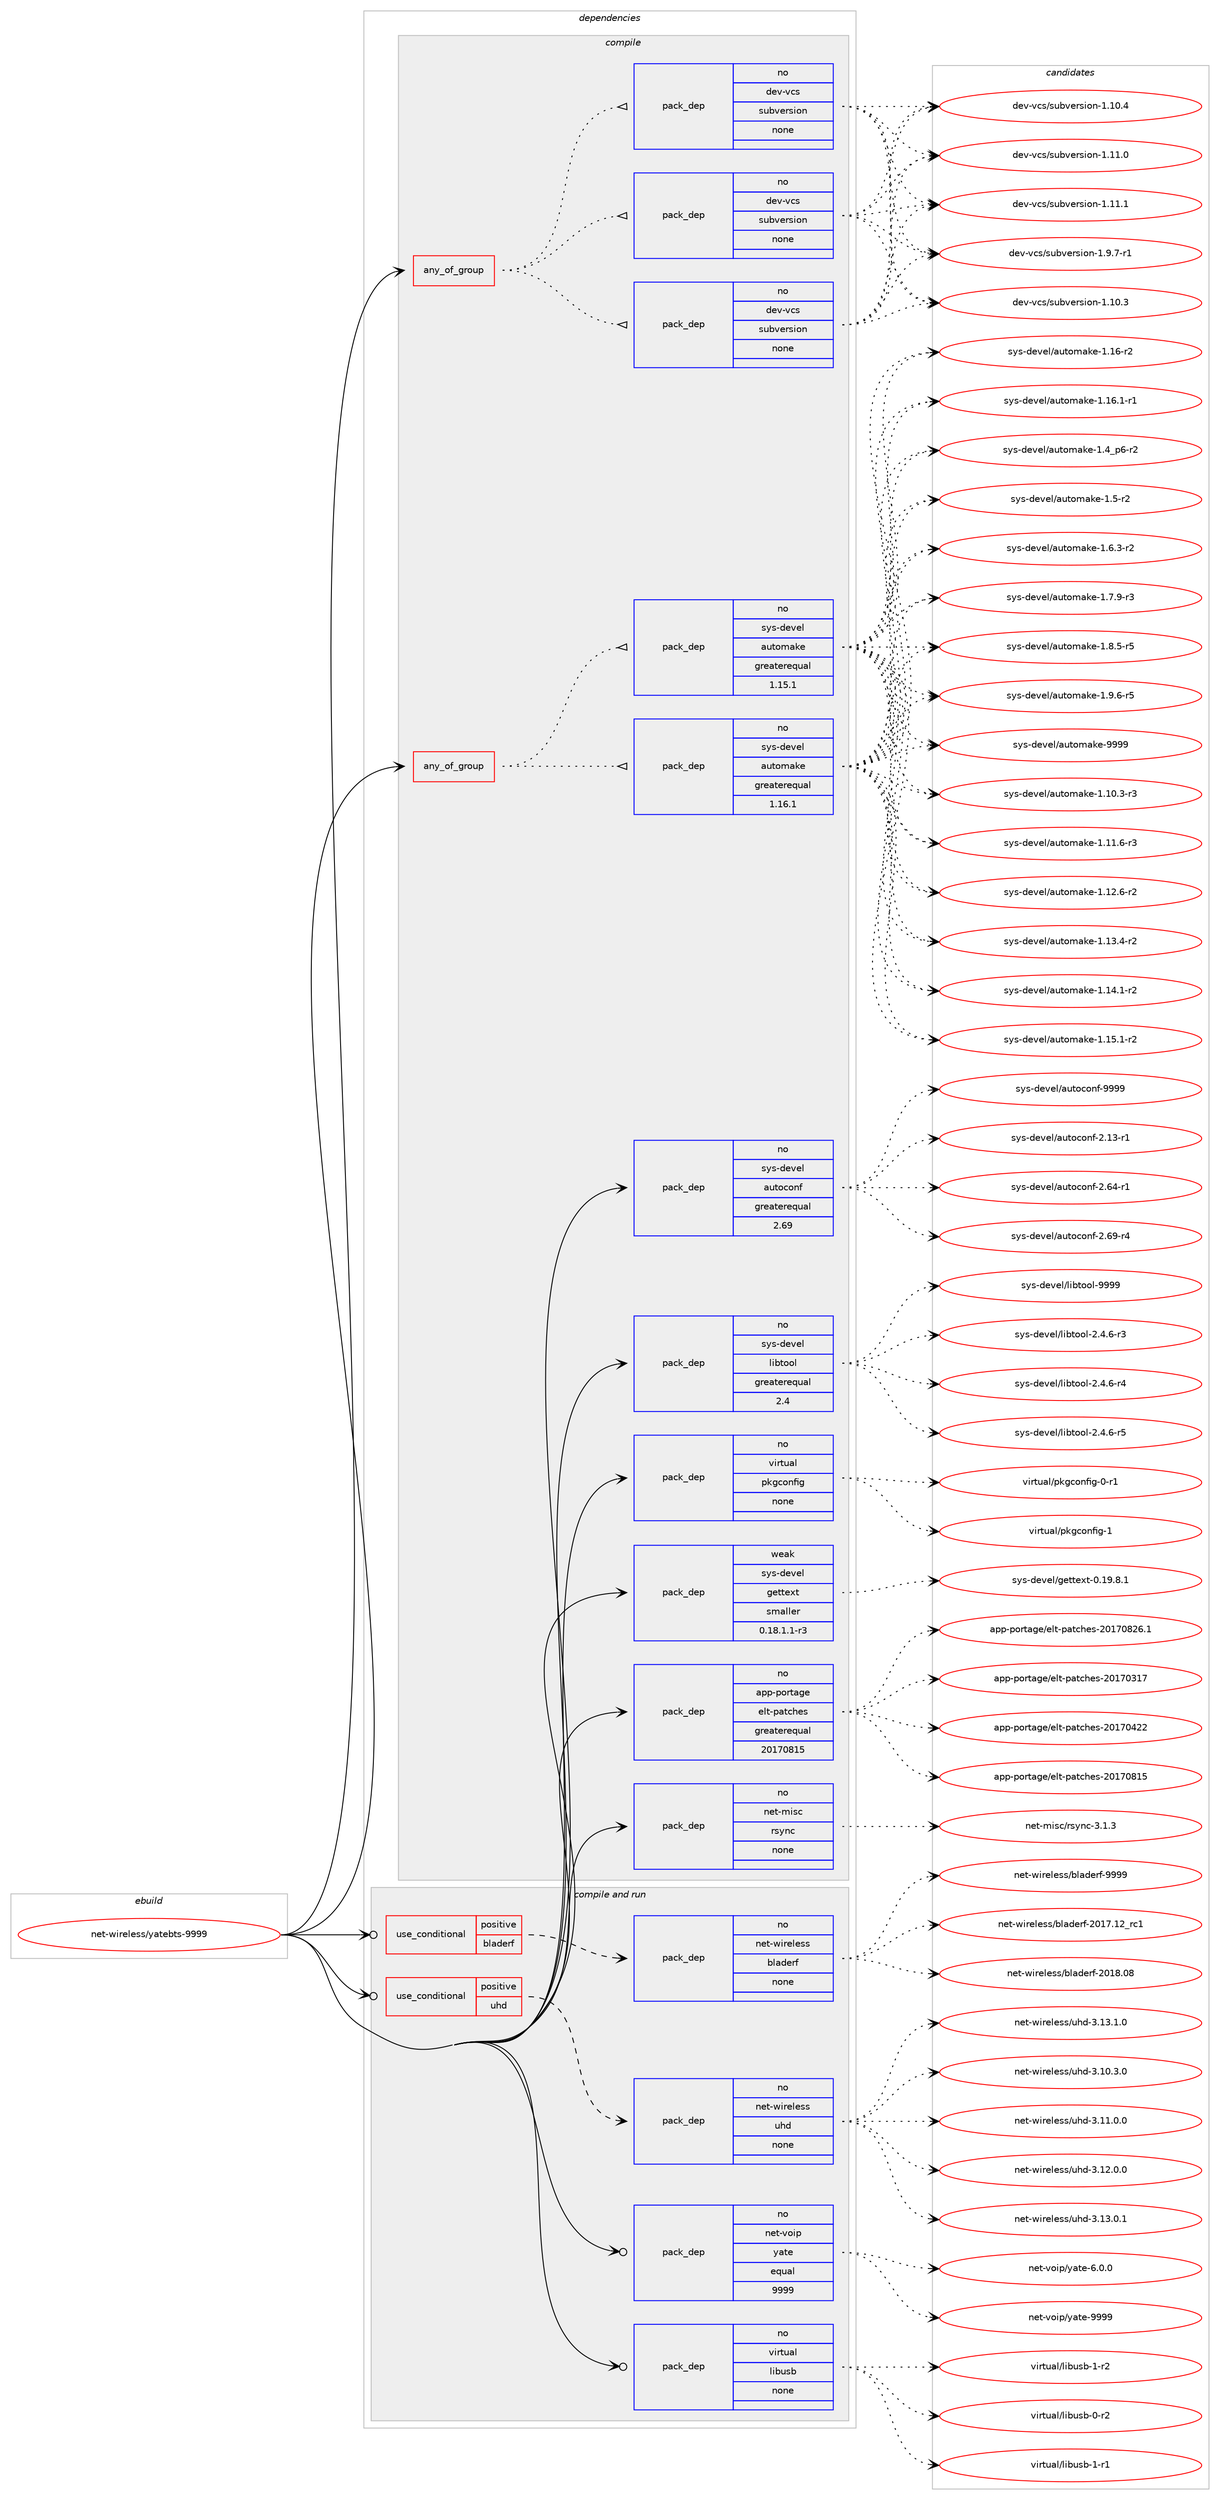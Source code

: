 digraph prolog {

# *************
# Graph options
# *************

newrank=true;
concentrate=true;
compound=true;
graph [rankdir=LR,fontname=Helvetica,fontsize=10,ranksep=1.5];#, ranksep=2.5, nodesep=0.2];
edge  [arrowhead=vee];
node  [fontname=Helvetica,fontsize=10];

# **********
# The ebuild
# **********

subgraph cluster_leftcol {
color=gray;
rank=same;
label=<<i>ebuild</i>>;
id [label="net-wireless/yatebts-9999", color=red, width=4, href="../net-wireless/yatebts-9999.svg"];
}

# ****************
# The dependencies
# ****************

subgraph cluster_midcol {
color=gray;
label=<<i>dependencies</i>>;
subgraph cluster_compile {
fillcolor="#eeeeee";
style=filled;
label=<<i>compile</i>>;
subgraph any26685 {
dependency1681853 [label=<<TABLE BORDER="0" CELLBORDER="1" CELLSPACING="0" CELLPADDING="4"><TR><TD CELLPADDING="10">any_of_group</TD></TR></TABLE>>, shape=none, color=red];subgraph pack1202680 {
dependency1681854 [label=<<TABLE BORDER="0" CELLBORDER="1" CELLSPACING="0" CELLPADDING="4" WIDTH="220"><TR><TD ROWSPAN="6" CELLPADDING="30">pack_dep</TD></TR><TR><TD WIDTH="110">no</TD></TR><TR><TD>dev-vcs</TD></TR><TR><TD>subversion</TD></TR><TR><TD>none</TD></TR><TR><TD></TD></TR></TABLE>>, shape=none, color=blue];
}
dependency1681853:e -> dependency1681854:w [weight=20,style="dotted",arrowhead="oinv"];
subgraph pack1202681 {
dependency1681855 [label=<<TABLE BORDER="0" CELLBORDER="1" CELLSPACING="0" CELLPADDING="4" WIDTH="220"><TR><TD ROWSPAN="6" CELLPADDING="30">pack_dep</TD></TR><TR><TD WIDTH="110">no</TD></TR><TR><TD>dev-vcs</TD></TR><TR><TD>subversion</TD></TR><TR><TD>none</TD></TR><TR><TD></TD></TR></TABLE>>, shape=none, color=blue];
}
dependency1681853:e -> dependency1681855:w [weight=20,style="dotted",arrowhead="oinv"];
subgraph pack1202682 {
dependency1681856 [label=<<TABLE BORDER="0" CELLBORDER="1" CELLSPACING="0" CELLPADDING="4" WIDTH="220"><TR><TD ROWSPAN="6" CELLPADDING="30">pack_dep</TD></TR><TR><TD WIDTH="110">no</TD></TR><TR><TD>dev-vcs</TD></TR><TR><TD>subversion</TD></TR><TR><TD>none</TD></TR><TR><TD></TD></TR></TABLE>>, shape=none, color=blue];
}
dependency1681853:e -> dependency1681856:w [weight=20,style="dotted",arrowhead="oinv"];
}
id:e -> dependency1681853:w [weight=20,style="solid",arrowhead="vee"];
subgraph any26686 {
dependency1681857 [label=<<TABLE BORDER="0" CELLBORDER="1" CELLSPACING="0" CELLPADDING="4"><TR><TD CELLPADDING="10">any_of_group</TD></TR></TABLE>>, shape=none, color=red];subgraph pack1202683 {
dependency1681858 [label=<<TABLE BORDER="0" CELLBORDER="1" CELLSPACING="0" CELLPADDING="4" WIDTH="220"><TR><TD ROWSPAN="6" CELLPADDING="30">pack_dep</TD></TR><TR><TD WIDTH="110">no</TD></TR><TR><TD>sys-devel</TD></TR><TR><TD>automake</TD></TR><TR><TD>greaterequal</TD></TR><TR><TD>1.16.1</TD></TR></TABLE>>, shape=none, color=blue];
}
dependency1681857:e -> dependency1681858:w [weight=20,style="dotted",arrowhead="oinv"];
subgraph pack1202684 {
dependency1681859 [label=<<TABLE BORDER="0" CELLBORDER="1" CELLSPACING="0" CELLPADDING="4" WIDTH="220"><TR><TD ROWSPAN="6" CELLPADDING="30">pack_dep</TD></TR><TR><TD WIDTH="110">no</TD></TR><TR><TD>sys-devel</TD></TR><TR><TD>automake</TD></TR><TR><TD>greaterequal</TD></TR><TR><TD>1.15.1</TD></TR></TABLE>>, shape=none, color=blue];
}
dependency1681857:e -> dependency1681859:w [weight=20,style="dotted",arrowhead="oinv"];
}
id:e -> dependency1681857:w [weight=20,style="solid",arrowhead="vee"];
subgraph pack1202685 {
dependency1681860 [label=<<TABLE BORDER="0" CELLBORDER="1" CELLSPACING="0" CELLPADDING="4" WIDTH="220"><TR><TD ROWSPAN="6" CELLPADDING="30">pack_dep</TD></TR><TR><TD WIDTH="110">no</TD></TR><TR><TD>app-portage</TD></TR><TR><TD>elt-patches</TD></TR><TR><TD>greaterequal</TD></TR><TR><TD>20170815</TD></TR></TABLE>>, shape=none, color=blue];
}
id:e -> dependency1681860:w [weight=20,style="solid",arrowhead="vee"];
subgraph pack1202686 {
dependency1681861 [label=<<TABLE BORDER="0" CELLBORDER="1" CELLSPACING="0" CELLPADDING="4" WIDTH="220"><TR><TD ROWSPAN="6" CELLPADDING="30">pack_dep</TD></TR><TR><TD WIDTH="110">no</TD></TR><TR><TD>net-misc</TD></TR><TR><TD>rsync</TD></TR><TR><TD>none</TD></TR><TR><TD></TD></TR></TABLE>>, shape=none, color=blue];
}
id:e -> dependency1681861:w [weight=20,style="solid",arrowhead="vee"];
subgraph pack1202687 {
dependency1681862 [label=<<TABLE BORDER="0" CELLBORDER="1" CELLSPACING="0" CELLPADDING="4" WIDTH="220"><TR><TD ROWSPAN="6" CELLPADDING="30">pack_dep</TD></TR><TR><TD WIDTH="110">no</TD></TR><TR><TD>sys-devel</TD></TR><TR><TD>autoconf</TD></TR><TR><TD>greaterequal</TD></TR><TR><TD>2.69</TD></TR></TABLE>>, shape=none, color=blue];
}
id:e -> dependency1681862:w [weight=20,style="solid",arrowhead="vee"];
subgraph pack1202688 {
dependency1681863 [label=<<TABLE BORDER="0" CELLBORDER="1" CELLSPACING="0" CELLPADDING="4" WIDTH="220"><TR><TD ROWSPAN="6" CELLPADDING="30">pack_dep</TD></TR><TR><TD WIDTH="110">no</TD></TR><TR><TD>sys-devel</TD></TR><TR><TD>libtool</TD></TR><TR><TD>greaterequal</TD></TR><TR><TD>2.4</TD></TR></TABLE>>, shape=none, color=blue];
}
id:e -> dependency1681863:w [weight=20,style="solid",arrowhead="vee"];
subgraph pack1202689 {
dependency1681864 [label=<<TABLE BORDER="0" CELLBORDER="1" CELLSPACING="0" CELLPADDING="4" WIDTH="220"><TR><TD ROWSPAN="6" CELLPADDING="30">pack_dep</TD></TR><TR><TD WIDTH="110">no</TD></TR><TR><TD>virtual</TD></TR><TR><TD>pkgconfig</TD></TR><TR><TD>none</TD></TR><TR><TD></TD></TR></TABLE>>, shape=none, color=blue];
}
id:e -> dependency1681864:w [weight=20,style="solid",arrowhead="vee"];
subgraph pack1202690 {
dependency1681865 [label=<<TABLE BORDER="0" CELLBORDER="1" CELLSPACING="0" CELLPADDING="4" WIDTH="220"><TR><TD ROWSPAN="6" CELLPADDING="30">pack_dep</TD></TR><TR><TD WIDTH="110">weak</TD></TR><TR><TD>sys-devel</TD></TR><TR><TD>gettext</TD></TR><TR><TD>smaller</TD></TR><TR><TD>0.18.1.1-r3</TD></TR></TABLE>>, shape=none, color=blue];
}
id:e -> dependency1681865:w [weight=20,style="solid",arrowhead="vee"];
}
subgraph cluster_compileandrun {
fillcolor="#eeeeee";
style=filled;
label=<<i>compile and run</i>>;
subgraph cond451646 {
dependency1681866 [label=<<TABLE BORDER="0" CELLBORDER="1" CELLSPACING="0" CELLPADDING="4"><TR><TD ROWSPAN="3" CELLPADDING="10">use_conditional</TD></TR><TR><TD>positive</TD></TR><TR><TD>bladerf</TD></TR></TABLE>>, shape=none, color=red];
subgraph pack1202691 {
dependency1681867 [label=<<TABLE BORDER="0" CELLBORDER="1" CELLSPACING="0" CELLPADDING="4" WIDTH="220"><TR><TD ROWSPAN="6" CELLPADDING="30">pack_dep</TD></TR><TR><TD WIDTH="110">no</TD></TR><TR><TD>net-wireless</TD></TR><TR><TD>bladerf</TD></TR><TR><TD>none</TD></TR><TR><TD></TD></TR></TABLE>>, shape=none, color=blue];
}
dependency1681866:e -> dependency1681867:w [weight=20,style="dashed",arrowhead="vee"];
}
id:e -> dependency1681866:w [weight=20,style="solid",arrowhead="odotvee"];
subgraph cond451647 {
dependency1681868 [label=<<TABLE BORDER="0" CELLBORDER="1" CELLSPACING="0" CELLPADDING="4"><TR><TD ROWSPAN="3" CELLPADDING="10">use_conditional</TD></TR><TR><TD>positive</TD></TR><TR><TD>uhd</TD></TR></TABLE>>, shape=none, color=red];
subgraph pack1202692 {
dependency1681869 [label=<<TABLE BORDER="0" CELLBORDER="1" CELLSPACING="0" CELLPADDING="4" WIDTH="220"><TR><TD ROWSPAN="6" CELLPADDING="30">pack_dep</TD></TR><TR><TD WIDTH="110">no</TD></TR><TR><TD>net-wireless</TD></TR><TR><TD>uhd</TD></TR><TR><TD>none</TD></TR><TR><TD></TD></TR></TABLE>>, shape=none, color=blue];
}
dependency1681868:e -> dependency1681869:w [weight=20,style="dashed",arrowhead="vee"];
}
id:e -> dependency1681868:w [weight=20,style="solid",arrowhead="odotvee"];
subgraph pack1202693 {
dependency1681870 [label=<<TABLE BORDER="0" CELLBORDER="1" CELLSPACING="0" CELLPADDING="4" WIDTH="220"><TR><TD ROWSPAN="6" CELLPADDING="30">pack_dep</TD></TR><TR><TD WIDTH="110">no</TD></TR><TR><TD>net-voip</TD></TR><TR><TD>yate</TD></TR><TR><TD>equal</TD></TR><TR><TD>9999</TD></TR></TABLE>>, shape=none, color=blue];
}
id:e -> dependency1681870:w [weight=20,style="solid",arrowhead="odotvee"];
subgraph pack1202694 {
dependency1681871 [label=<<TABLE BORDER="0" CELLBORDER="1" CELLSPACING="0" CELLPADDING="4" WIDTH="220"><TR><TD ROWSPAN="6" CELLPADDING="30">pack_dep</TD></TR><TR><TD WIDTH="110">no</TD></TR><TR><TD>virtual</TD></TR><TR><TD>libusb</TD></TR><TR><TD>none</TD></TR><TR><TD></TD></TR></TABLE>>, shape=none, color=blue];
}
id:e -> dependency1681871:w [weight=20,style="solid",arrowhead="odotvee"];
}
subgraph cluster_run {
fillcolor="#eeeeee";
style=filled;
label=<<i>run</i>>;
}
}

# **************
# The candidates
# **************

subgraph cluster_choices {
rank=same;
color=gray;
label=<<i>candidates</i>>;

subgraph choice1202680 {
color=black;
nodesep=1;
choice1001011184511899115471151179811810111411510511111045494649484651 [label="dev-vcs/subversion-1.10.3", color=red, width=4,href="../dev-vcs/subversion-1.10.3.svg"];
choice1001011184511899115471151179811810111411510511111045494649484652 [label="dev-vcs/subversion-1.10.4", color=red, width=4,href="../dev-vcs/subversion-1.10.4.svg"];
choice1001011184511899115471151179811810111411510511111045494649494648 [label="dev-vcs/subversion-1.11.0", color=red, width=4,href="../dev-vcs/subversion-1.11.0.svg"];
choice1001011184511899115471151179811810111411510511111045494649494649 [label="dev-vcs/subversion-1.11.1", color=red, width=4,href="../dev-vcs/subversion-1.11.1.svg"];
choice100101118451189911547115117981181011141151051111104549465746554511449 [label="dev-vcs/subversion-1.9.7-r1", color=red, width=4,href="../dev-vcs/subversion-1.9.7-r1.svg"];
dependency1681854:e -> choice1001011184511899115471151179811810111411510511111045494649484651:w [style=dotted,weight="100"];
dependency1681854:e -> choice1001011184511899115471151179811810111411510511111045494649484652:w [style=dotted,weight="100"];
dependency1681854:e -> choice1001011184511899115471151179811810111411510511111045494649494648:w [style=dotted,weight="100"];
dependency1681854:e -> choice1001011184511899115471151179811810111411510511111045494649494649:w [style=dotted,weight="100"];
dependency1681854:e -> choice100101118451189911547115117981181011141151051111104549465746554511449:w [style=dotted,weight="100"];
}
subgraph choice1202681 {
color=black;
nodesep=1;
choice1001011184511899115471151179811810111411510511111045494649484651 [label="dev-vcs/subversion-1.10.3", color=red, width=4,href="../dev-vcs/subversion-1.10.3.svg"];
choice1001011184511899115471151179811810111411510511111045494649484652 [label="dev-vcs/subversion-1.10.4", color=red, width=4,href="../dev-vcs/subversion-1.10.4.svg"];
choice1001011184511899115471151179811810111411510511111045494649494648 [label="dev-vcs/subversion-1.11.0", color=red, width=4,href="../dev-vcs/subversion-1.11.0.svg"];
choice1001011184511899115471151179811810111411510511111045494649494649 [label="dev-vcs/subversion-1.11.1", color=red, width=4,href="../dev-vcs/subversion-1.11.1.svg"];
choice100101118451189911547115117981181011141151051111104549465746554511449 [label="dev-vcs/subversion-1.9.7-r1", color=red, width=4,href="../dev-vcs/subversion-1.9.7-r1.svg"];
dependency1681855:e -> choice1001011184511899115471151179811810111411510511111045494649484651:w [style=dotted,weight="100"];
dependency1681855:e -> choice1001011184511899115471151179811810111411510511111045494649484652:w [style=dotted,weight="100"];
dependency1681855:e -> choice1001011184511899115471151179811810111411510511111045494649494648:w [style=dotted,weight="100"];
dependency1681855:e -> choice1001011184511899115471151179811810111411510511111045494649494649:w [style=dotted,weight="100"];
dependency1681855:e -> choice100101118451189911547115117981181011141151051111104549465746554511449:w [style=dotted,weight="100"];
}
subgraph choice1202682 {
color=black;
nodesep=1;
choice1001011184511899115471151179811810111411510511111045494649484651 [label="dev-vcs/subversion-1.10.3", color=red, width=4,href="../dev-vcs/subversion-1.10.3.svg"];
choice1001011184511899115471151179811810111411510511111045494649484652 [label="dev-vcs/subversion-1.10.4", color=red, width=4,href="../dev-vcs/subversion-1.10.4.svg"];
choice1001011184511899115471151179811810111411510511111045494649494648 [label="dev-vcs/subversion-1.11.0", color=red, width=4,href="../dev-vcs/subversion-1.11.0.svg"];
choice1001011184511899115471151179811810111411510511111045494649494649 [label="dev-vcs/subversion-1.11.1", color=red, width=4,href="../dev-vcs/subversion-1.11.1.svg"];
choice100101118451189911547115117981181011141151051111104549465746554511449 [label="dev-vcs/subversion-1.9.7-r1", color=red, width=4,href="../dev-vcs/subversion-1.9.7-r1.svg"];
dependency1681856:e -> choice1001011184511899115471151179811810111411510511111045494649484651:w [style=dotted,weight="100"];
dependency1681856:e -> choice1001011184511899115471151179811810111411510511111045494649484652:w [style=dotted,weight="100"];
dependency1681856:e -> choice1001011184511899115471151179811810111411510511111045494649494648:w [style=dotted,weight="100"];
dependency1681856:e -> choice1001011184511899115471151179811810111411510511111045494649494649:w [style=dotted,weight="100"];
dependency1681856:e -> choice100101118451189911547115117981181011141151051111104549465746554511449:w [style=dotted,weight="100"];
}
subgraph choice1202683 {
color=black;
nodesep=1;
choice11512111545100101118101108479711711611110997107101454946494846514511451 [label="sys-devel/automake-1.10.3-r3", color=red, width=4,href="../sys-devel/automake-1.10.3-r3.svg"];
choice11512111545100101118101108479711711611110997107101454946494946544511451 [label="sys-devel/automake-1.11.6-r3", color=red, width=4,href="../sys-devel/automake-1.11.6-r3.svg"];
choice11512111545100101118101108479711711611110997107101454946495046544511450 [label="sys-devel/automake-1.12.6-r2", color=red, width=4,href="../sys-devel/automake-1.12.6-r2.svg"];
choice11512111545100101118101108479711711611110997107101454946495146524511450 [label="sys-devel/automake-1.13.4-r2", color=red, width=4,href="../sys-devel/automake-1.13.4-r2.svg"];
choice11512111545100101118101108479711711611110997107101454946495246494511450 [label="sys-devel/automake-1.14.1-r2", color=red, width=4,href="../sys-devel/automake-1.14.1-r2.svg"];
choice11512111545100101118101108479711711611110997107101454946495346494511450 [label="sys-devel/automake-1.15.1-r2", color=red, width=4,href="../sys-devel/automake-1.15.1-r2.svg"];
choice1151211154510010111810110847971171161111099710710145494649544511450 [label="sys-devel/automake-1.16-r2", color=red, width=4,href="../sys-devel/automake-1.16-r2.svg"];
choice11512111545100101118101108479711711611110997107101454946495446494511449 [label="sys-devel/automake-1.16.1-r1", color=red, width=4,href="../sys-devel/automake-1.16.1-r1.svg"];
choice115121115451001011181011084797117116111109971071014549465295112544511450 [label="sys-devel/automake-1.4_p6-r2", color=red, width=4,href="../sys-devel/automake-1.4_p6-r2.svg"];
choice11512111545100101118101108479711711611110997107101454946534511450 [label="sys-devel/automake-1.5-r2", color=red, width=4,href="../sys-devel/automake-1.5-r2.svg"];
choice115121115451001011181011084797117116111109971071014549465446514511450 [label="sys-devel/automake-1.6.3-r2", color=red, width=4,href="../sys-devel/automake-1.6.3-r2.svg"];
choice115121115451001011181011084797117116111109971071014549465546574511451 [label="sys-devel/automake-1.7.9-r3", color=red, width=4,href="../sys-devel/automake-1.7.9-r3.svg"];
choice115121115451001011181011084797117116111109971071014549465646534511453 [label="sys-devel/automake-1.8.5-r5", color=red, width=4,href="../sys-devel/automake-1.8.5-r5.svg"];
choice115121115451001011181011084797117116111109971071014549465746544511453 [label="sys-devel/automake-1.9.6-r5", color=red, width=4,href="../sys-devel/automake-1.9.6-r5.svg"];
choice115121115451001011181011084797117116111109971071014557575757 [label="sys-devel/automake-9999", color=red, width=4,href="../sys-devel/automake-9999.svg"];
dependency1681858:e -> choice11512111545100101118101108479711711611110997107101454946494846514511451:w [style=dotted,weight="100"];
dependency1681858:e -> choice11512111545100101118101108479711711611110997107101454946494946544511451:w [style=dotted,weight="100"];
dependency1681858:e -> choice11512111545100101118101108479711711611110997107101454946495046544511450:w [style=dotted,weight="100"];
dependency1681858:e -> choice11512111545100101118101108479711711611110997107101454946495146524511450:w [style=dotted,weight="100"];
dependency1681858:e -> choice11512111545100101118101108479711711611110997107101454946495246494511450:w [style=dotted,weight="100"];
dependency1681858:e -> choice11512111545100101118101108479711711611110997107101454946495346494511450:w [style=dotted,weight="100"];
dependency1681858:e -> choice1151211154510010111810110847971171161111099710710145494649544511450:w [style=dotted,weight="100"];
dependency1681858:e -> choice11512111545100101118101108479711711611110997107101454946495446494511449:w [style=dotted,weight="100"];
dependency1681858:e -> choice115121115451001011181011084797117116111109971071014549465295112544511450:w [style=dotted,weight="100"];
dependency1681858:e -> choice11512111545100101118101108479711711611110997107101454946534511450:w [style=dotted,weight="100"];
dependency1681858:e -> choice115121115451001011181011084797117116111109971071014549465446514511450:w [style=dotted,weight="100"];
dependency1681858:e -> choice115121115451001011181011084797117116111109971071014549465546574511451:w [style=dotted,weight="100"];
dependency1681858:e -> choice115121115451001011181011084797117116111109971071014549465646534511453:w [style=dotted,weight="100"];
dependency1681858:e -> choice115121115451001011181011084797117116111109971071014549465746544511453:w [style=dotted,weight="100"];
dependency1681858:e -> choice115121115451001011181011084797117116111109971071014557575757:w [style=dotted,weight="100"];
}
subgraph choice1202684 {
color=black;
nodesep=1;
choice11512111545100101118101108479711711611110997107101454946494846514511451 [label="sys-devel/automake-1.10.3-r3", color=red, width=4,href="../sys-devel/automake-1.10.3-r3.svg"];
choice11512111545100101118101108479711711611110997107101454946494946544511451 [label="sys-devel/automake-1.11.6-r3", color=red, width=4,href="../sys-devel/automake-1.11.6-r3.svg"];
choice11512111545100101118101108479711711611110997107101454946495046544511450 [label="sys-devel/automake-1.12.6-r2", color=red, width=4,href="../sys-devel/automake-1.12.6-r2.svg"];
choice11512111545100101118101108479711711611110997107101454946495146524511450 [label="sys-devel/automake-1.13.4-r2", color=red, width=4,href="../sys-devel/automake-1.13.4-r2.svg"];
choice11512111545100101118101108479711711611110997107101454946495246494511450 [label="sys-devel/automake-1.14.1-r2", color=red, width=4,href="../sys-devel/automake-1.14.1-r2.svg"];
choice11512111545100101118101108479711711611110997107101454946495346494511450 [label="sys-devel/automake-1.15.1-r2", color=red, width=4,href="../sys-devel/automake-1.15.1-r2.svg"];
choice1151211154510010111810110847971171161111099710710145494649544511450 [label="sys-devel/automake-1.16-r2", color=red, width=4,href="../sys-devel/automake-1.16-r2.svg"];
choice11512111545100101118101108479711711611110997107101454946495446494511449 [label="sys-devel/automake-1.16.1-r1", color=red, width=4,href="../sys-devel/automake-1.16.1-r1.svg"];
choice115121115451001011181011084797117116111109971071014549465295112544511450 [label="sys-devel/automake-1.4_p6-r2", color=red, width=4,href="../sys-devel/automake-1.4_p6-r2.svg"];
choice11512111545100101118101108479711711611110997107101454946534511450 [label="sys-devel/automake-1.5-r2", color=red, width=4,href="../sys-devel/automake-1.5-r2.svg"];
choice115121115451001011181011084797117116111109971071014549465446514511450 [label="sys-devel/automake-1.6.3-r2", color=red, width=4,href="../sys-devel/automake-1.6.3-r2.svg"];
choice115121115451001011181011084797117116111109971071014549465546574511451 [label="sys-devel/automake-1.7.9-r3", color=red, width=4,href="../sys-devel/automake-1.7.9-r3.svg"];
choice115121115451001011181011084797117116111109971071014549465646534511453 [label="sys-devel/automake-1.8.5-r5", color=red, width=4,href="../sys-devel/automake-1.8.5-r5.svg"];
choice115121115451001011181011084797117116111109971071014549465746544511453 [label="sys-devel/automake-1.9.6-r5", color=red, width=4,href="../sys-devel/automake-1.9.6-r5.svg"];
choice115121115451001011181011084797117116111109971071014557575757 [label="sys-devel/automake-9999", color=red, width=4,href="../sys-devel/automake-9999.svg"];
dependency1681859:e -> choice11512111545100101118101108479711711611110997107101454946494846514511451:w [style=dotted,weight="100"];
dependency1681859:e -> choice11512111545100101118101108479711711611110997107101454946494946544511451:w [style=dotted,weight="100"];
dependency1681859:e -> choice11512111545100101118101108479711711611110997107101454946495046544511450:w [style=dotted,weight="100"];
dependency1681859:e -> choice11512111545100101118101108479711711611110997107101454946495146524511450:w [style=dotted,weight="100"];
dependency1681859:e -> choice11512111545100101118101108479711711611110997107101454946495246494511450:w [style=dotted,weight="100"];
dependency1681859:e -> choice11512111545100101118101108479711711611110997107101454946495346494511450:w [style=dotted,weight="100"];
dependency1681859:e -> choice1151211154510010111810110847971171161111099710710145494649544511450:w [style=dotted,weight="100"];
dependency1681859:e -> choice11512111545100101118101108479711711611110997107101454946495446494511449:w [style=dotted,weight="100"];
dependency1681859:e -> choice115121115451001011181011084797117116111109971071014549465295112544511450:w [style=dotted,weight="100"];
dependency1681859:e -> choice11512111545100101118101108479711711611110997107101454946534511450:w [style=dotted,weight="100"];
dependency1681859:e -> choice115121115451001011181011084797117116111109971071014549465446514511450:w [style=dotted,weight="100"];
dependency1681859:e -> choice115121115451001011181011084797117116111109971071014549465546574511451:w [style=dotted,weight="100"];
dependency1681859:e -> choice115121115451001011181011084797117116111109971071014549465646534511453:w [style=dotted,weight="100"];
dependency1681859:e -> choice115121115451001011181011084797117116111109971071014549465746544511453:w [style=dotted,weight="100"];
dependency1681859:e -> choice115121115451001011181011084797117116111109971071014557575757:w [style=dotted,weight="100"];
}
subgraph choice1202685 {
color=black;
nodesep=1;
choice97112112451121111141169710310147101108116451129711699104101115455048495548514955 [label="app-portage/elt-patches-20170317", color=red, width=4,href="../app-portage/elt-patches-20170317.svg"];
choice97112112451121111141169710310147101108116451129711699104101115455048495548525050 [label="app-portage/elt-patches-20170422", color=red, width=4,href="../app-portage/elt-patches-20170422.svg"];
choice97112112451121111141169710310147101108116451129711699104101115455048495548564953 [label="app-portage/elt-patches-20170815", color=red, width=4,href="../app-portage/elt-patches-20170815.svg"];
choice971121124511211111411697103101471011081164511297116991041011154550484955485650544649 [label="app-portage/elt-patches-20170826.1", color=red, width=4,href="../app-portage/elt-patches-20170826.1.svg"];
dependency1681860:e -> choice97112112451121111141169710310147101108116451129711699104101115455048495548514955:w [style=dotted,weight="100"];
dependency1681860:e -> choice97112112451121111141169710310147101108116451129711699104101115455048495548525050:w [style=dotted,weight="100"];
dependency1681860:e -> choice97112112451121111141169710310147101108116451129711699104101115455048495548564953:w [style=dotted,weight="100"];
dependency1681860:e -> choice971121124511211111411697103101471011081164511297116991041011154550484955485650544649:w [style=dotted,weight="100"];
}
subgraph choice1202686 {
color=black;
nodesep=1;
choice11010111645109105115994711411512111099455146494651 [label="net-misc/rsync-3.1.3", color=red, width=4,href="../net-misc/rsync-3.1.3.svg"];
dependency1681861:e -> choice11010111645109105115994711411512111099455146494651:w [style=dotted,weight="100"];
}
subgraph choice1202687 {
color=black;
nodesep=1;
choice1151211154510010111810110847971171161119911111010245504649514511449 [label="sys-devel/autoconf-2.13-r1", color=red, width=4,href="../sys-devel/autoconf-2.13-r1.svg"];
choice1151211154510010111810110847971171161119911111010245504654524511449 [label="sys-devel/autoconf-2.64-r1", color=red, width=4,href="../sys-devel/autoconf-2.64-r1.svg"];
choice1151211154510010111810110847971171161119911111010245504654574511452 [label="sys-devel/autoconf-2.69-r4", color=red, width=4,href="../sys-devel/autoconf-2.69-r4.svg"];
choice115121115451001011181011084797117116111991111101024557575757 [label="sys-devel/autoconf-9999", color=red, width=4,href="../sys-devel/autoconf-9999.svg"];
dependency1681862:e -> choice1151211154510010111810110847971171161119911111010245504649514511449:w [style=dotted,weight="100"];
dependency1681862:e -> choice1151211154510010111810110847971171161119911111010245504654524511449:w [style=dotted,weight="100"];
dependency1681862:e -> choice1151211154510010111810110847971171161119911111010245504654574511452:w [style=dotted,weight="100"];
dependency1681862:e -> choice115121115451001011181011084797117116111991111101024557575757:w [style=dotted,weight="100"];
}
subgraph choice1202688 {
color=black;
nodesep=1;
choice1151211154510010111810110847108105981161111111084550465246544511451 [label="sys-devel/libtool-2.4.6-r3", color=red, width=4,href="../sys-devel/libtool-2.4.6-r3.svg"];
choice1151211154510010111810110847108105981161111111084550465246544511452 [label="sys-devel/libtool-2.4.6-r4", color=red, width=4,href="../sys-devel/libtool-2.4.6-r4.svg"];
choice1151211154510010111810110847108105981161111111084550465246544511453 [label="sys-devel/libtool-2.4.6-r5", color=red, width=4,href="../sys-devel/libtool-2.4.6-r5.svg"];
choice1151211154510010111810110847108105981161111111084557575757 [label="sys-devel/libtool-9999", color=red, width=4,href="../sys-devel/libtool-9999.svg"];
dependency1681863:e -> choice1151211154510010111810110847108105981161111111084550465246544511451:w [style=dotted,weight="100"];
dependency1681863:e -> choice1151211154510010111810110847108105981161111111084550465246544511452:w [style=dotted,weight="100"];
dependency1681863:e -> choice1151211154510010111810110847108105981161111111084550465246544511453:w [style=dotted,weight="100"];
dependency1681863:e -> choice1151211154510010111810110847108105981161111111084557575757:w [style=dotted,weight="100"];
}
subgraph choice1202689 {
color=black;
nodesep=1;
choice11810511411611797108471121071039911111010210510345484511449 [label="virtual/pkgconfig-0-r1", color=red, width=4,href="../virtual/pkgconfig-0-r1.svg"];
choice1181051141161179710847112107103991111101021051034549 [label="virtual/pkgconfig-1", color=red, width=4,href="../virtual/pkgconfig-1.svg"];
dependency1681864:e -> choice11810511411611797108471121071039911111010210510345484511449:w [style=dotted,weight="100"];
dependency1681864:e -> choice1181051141161179710847112107103991111101021051034549:w [style=dotted,weight="100"];
}
subgraph choice1202690 {
color=black;
nodesep=1;
choice1151211154510010111810110847103101116116101120116454846495746564649 [label="sys-devel/gettext-0.19.8.1", color=red, width=4,href="../sys-devel/gettext-0.19.8.1.svg"];
dependency1681865:e -> choice1151211154510010111810110847103101116116101120116454846495746564649:w [style=dotted,weight="100"];
}
subgraph choice1202691 {
color=black;
nodesep=1;
choice110101116451191051141011081011151154798108971001011141024550484955464950951149949 [label="net-wireless/bladerf-2017.12_rc1", color=red, width=4,href="../net-wireless/bladerf-2017.12_rc1.svg"];
choice110101116451191051141011081011151154798108971001011141024550484956464856 [label="net-wireless/bladerf-2018.08", color=red, width=4,href="../net-wireless/bladerf-2018.08.svg"];
choice110101116451191051141011081011151154798108971001011141024557575757 [label="net-wireless/bladerf-9999", color=red, width=4,href="../net-wireless/bladerf-9999.svg"];
dependency1681867:e -> choice110101116451191051141011081011151154798108971001011141024550484955464950951149949:w [style=dotted,weight="100"];
dependency1681867:e -> choice110101116451191051141011081011151154798108971001011141024550484956464856:w [style=dotted,weight="100"];
dependency1681867:e -> choice110101116451191051141011081011151154798108971001011141024557575757:w [style=dotted,weight="100"];
}
subgraph choice1202692 {
color=black;
nodesep=1;
choice1101011164511910511410110810111511547117104100455146494846514648 [label="net-wireless/uhd-3.10.3.0", color=red, width=4,href="../net-wireless/uhd-3.10.3.0.svg"];
choice1101011164511910511410110810111511547117104100455146494946484648 [label="net-wireless/uhd-3.11.0.0", color=red, width=4,href="../net-wireless/uhd-3.11.0.0.svg"];
choice1101011164511910511410110810111511547117104100455146495046484648 [label="net-wireless/uhd-3.12.0.0", color=red, width=4,href="../net-wireless/uhd-3.12.0.0.svg"];
choice1101011164511910511410110810111511547117104100455146495146484649 [label="net-wireless/uhd-3.13.0.1", color=red, width=4,href="../net-wireless/uhd-3.13.0.1.svg"];
choice1101011164511910511410110810111511547117104100455146495146494648 [label="net-wireless/uhd-3.13.1.0", color=red, width=4,href="../net-wireless/uhd-3.13.1.0.svg"];
dependency1681869:e -> choice1101011164511910511410110810111511547117104100455146494846514648:w [style=dotted,weight="100"];
dependency1681869:e -> choice1101011164511910511410110810111511547117104100455146494946484648:w [style=dotted,weight="100"];
dependency1681869:e -> choice1101011164511910511410110810111511547117104100455146495046484648:w [style=dotted,weight="100"];
dependency1681869:e -> choice1101011164511910511410110810111511547117104100455146495146484649:w [style=dotted,weight="100"];
dependency1681869:e -> choice1101011164511910511410110810111511547117104100455146495146494648:w [style=dotted,weight="100"];
}
subgraph choice1202693 {
color=black;
nodesep=1;
choice110101116451181111051124712197116101455446484648 [label="net-voip/yate-6.0.0", color=red, width=4,href="../net-voip/yate-6.0.0.svg"];
choice1101011164511811110511247121971161014557575757 [label="net-voip/yate-9999", color=red, width=4,href="../net-voip/yate-9999.svg"];
dependency1681870:e -> choice110101116451181111051124712197116101455446484648:w [style=dotted,weight="100"];
dependency1681870:e -> choice1101011164511811110511247121971161014557575757:w [style=dotted,weight="100"];
}
subgraph choice1202694 {
color=black;
nodesep=1;
choice1181051141161179710847108105981171159845484511450 [label="virtual/libusb-0-r2", color=red, width=4,href="../virtual/libusb-0-r2.svg"];
choice1181051141161179710847108105981171159845494511449 [label="virtual/libusb-1-r1", color=red, width=4,href="../virtual/libusb-1-r1.svg"];
choice1181051141161179710847108105981171159845494511450 [label="virtual/libusb-1-r2", color=red, width=4,href="../virtual/libusb-1-r2.svg"];
dependency1681871:e -> choice1181051141161179710847108105981171159845484511450:w [style=dotted,weight="100"];
dependency1681871:e -> choice1181051141161179710847108105981171159845494511449:w [style=dotted,weight="100"];
dependency1681871:e -> choice1181051141161179710847108105981171159845494511450:w [style=dotted,weight="100"];
}
}

}
